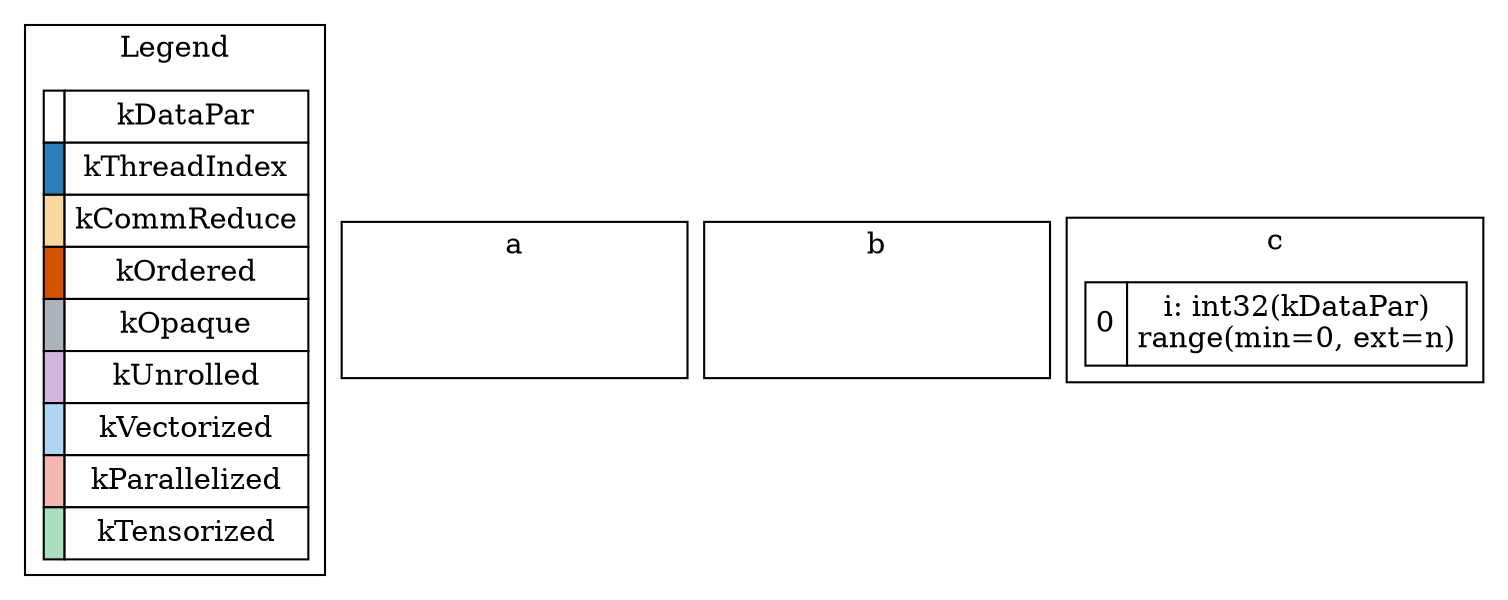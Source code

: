 digraph "IterVar Relationship Graph" {
	graph [rankdir=TB]
	subgraph cluster_legend {
		label=Legend
		legend [label=<<TABLE BORDER="0" CELLBORDER="1" CELLSPACING="0" CELLPADDING="4"><TR><TD BGCOLOR="#FFFFFF"></TD><TD BGCOLOR="white">kDataPar</TD></TR><TR><TD BGCOLOR="#2980B9"></TD><TD BGCOLOR="white">kThreadIndex</TD></TR><TR><TD BGCOLOR="#FAD7A0"></TD><TD BGCOLOR="white">kCommReduce</TD></TR><TR><TD BGCOLOR="#D35400"></TD><TD BGCOLOR="white">kOrdered</TD></TR><TR><TD BGCOLOR="#ABB2B9"></TD><TD BGCOLOR="white">kOpaque</TD></TR><TR><TD BGCOLOR="#D2B4DE"></TD><TD BGCOLOR="white">kUnrolled</TD></TR><TR><TD BGCOLOR="#AED6F1"></TD><TD BGCOLOR="white">kVectorized</TD></TR><TR><TD BGCOLOR="#F5B7B1"></TD><TD BGCOLOR="white">kParallelized</TD></TR><TR><TD BGCOLOR="#A9DFBF"></TD><TD BGCOLOR="white">kTensorized</TD></TR></TABLE>> margin=0 shape=none]
	}
	subgraph cluster_Stage_0 {
		label=a
		a_placeholder [style=invis]
	}
	subgraph cluster_Stage_1 {
		label=b
		b_placeholder [style=invis]
	}
	subgraph cluster_Stage_2 {
		label=c
		IterVar_2_0 [label=<<TABLE BORDER="0" CELLBORDER="1" CELLSPACING="0" CELLPADDING="4"><TR><TD PORT="IterVar_2_0" BGCOLOR="#FFFFFF">0</TD><TD BGCOLOR="white" PORT="itervar">i: int32(kDataPar)<br/>range(min=0, ext=n)</TD></TR></TABLE>> margin=0 shape=none]
	}
}